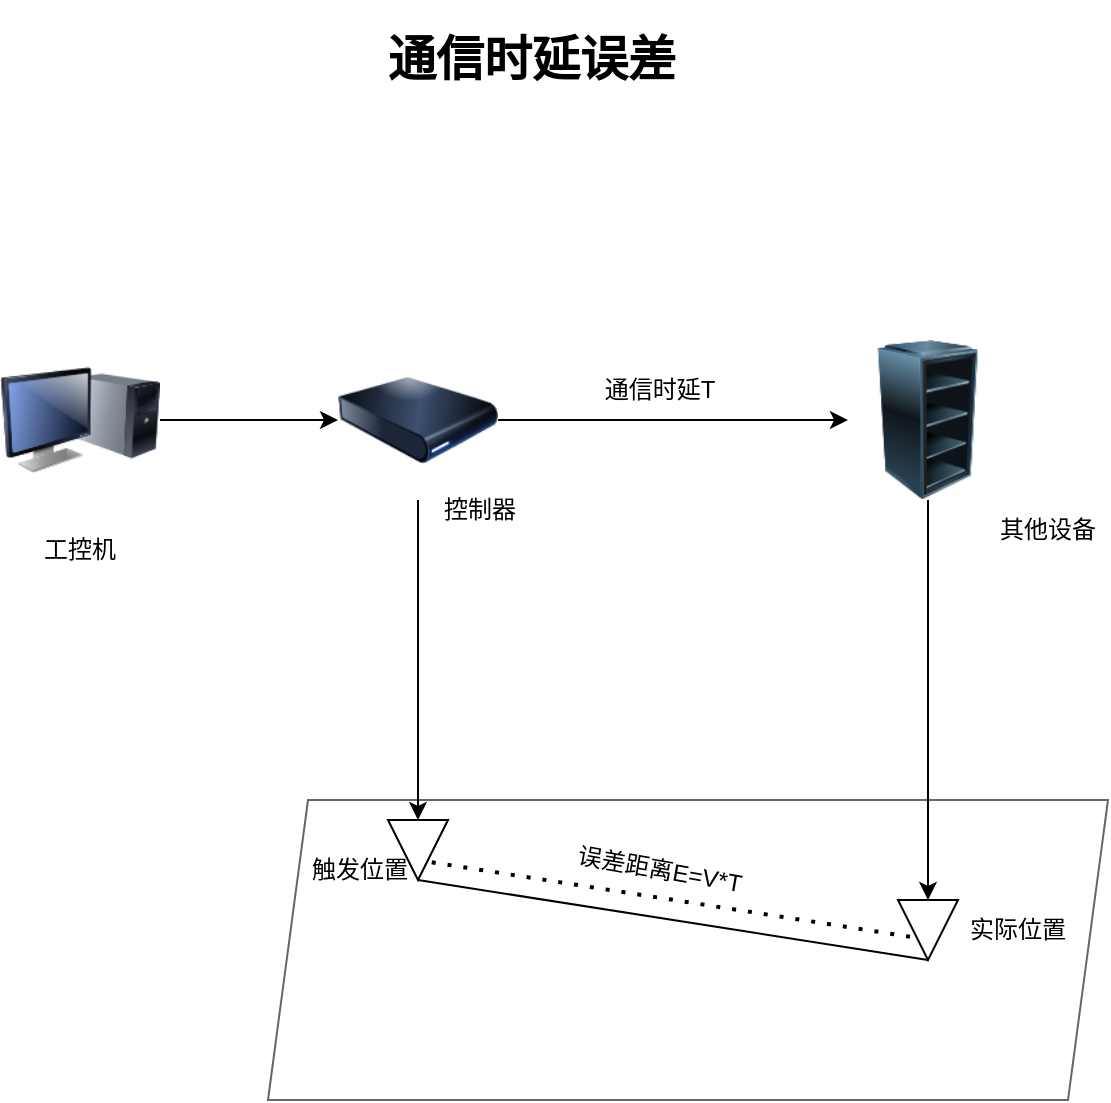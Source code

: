 <mxfile version="21.5.0" type="github">
  <diagram name="第 1 页" id="YSEcBhMwiY3fUkA75Q5k">
    <mxGraphModel dx="1185" dy="610" grid="1" gridSize="10" guides="1" tooltips="1" connect="1" arrows="1" fold="1" page="1" pageScale="1" pageWidth="827" pageHeight="1169" math="0" shadow="0">
      <root>
        <mxCell id="0" />
        <mxCell id="1" parent="0" />
        <mxCell id="CyWju0glcFpblsCp5NvN-33" value="" style="shape=parallelogram;perimeter=parallelogramPerimeter;whiteSpace=wrap;html=1;fixedSize=1;direction=east;opacity=60;" vertex="1" parent="1">
          <mxGeometry x="264" y="420" width="420" height="150" as="geometry" />
        </mxCell>
        <mxCell id="CyWju0glcFpblsCp5NvN-1" value="&lt;h1&gt;通信时延误差&lt;/h1&gt;" style="text;html=1;strokeColor=none;fillColor=none;spacing=5;spacingTop=-20;whiteSpace=wrap;overflow=hidden;rounded=0;" vertex="1" parent="1">
          <mxGeometry x="319" y="30" width="190" height="120" as="geometry" />
        </mxCell>
        <mxCell id="CyWju0glcFpblsCp5NvN-2" value="触发位置" style="text;html=1;strokeColor=none;fillColor=none;align=center;verticalAlign=middle;whiteSpace=wrap;rounded=0;" vertex="1" parent="1">
          <mxGeometry x="280" y="440" width="60" height="30" as="geometry" />
        </mxCell>
        <mxCell id="CyWju0glcFpblsCp5NvN-5" value="" style="triangle;whiteSpace=wrap;html=1;direction=south;" vertex="1" parent="1">
          <mxGeometry x="324" y="430" width="30" height="30" as="geometry" />
        </mxCell>
        <mxCell id="CyWju0glcFpblsCp5NvN-6" value="" style="endArrow=none;dashed=1;html=1;dashPattern=1 3;strokeWidth=2;rounded=0;entryX=0.629;entryY=0.695;entryDx=0;entryDy=0;exitX=0.705;exitY=0.271;exitDx=0;exitDy=0;exitPerimeter=0;entryPerimeter=0;" edge="1" parent="1" source="CyWju0glcFpblsCp5NvN-5" target="CyWju0glcFpblsCp5NvN-7">
          <mxGeometry width="50" height="50" relative="1" as="geometry">
            <mxPoint x="390" y="410" as="sourcePoint" />
            <mxPoint x="570" y="410" as="targetPoint" />
          </mxGeometry>
        </mxCell>
        <mxCell id="CyWju0glcFpblsCp5NvN-7" value="" style="triangle;whiteSpace=wrap;html=1;direction=south;" vertex="1" parent="1">
          <mxGeometry x="579" y="470" width="30" height="30" as="geometry" />
        </mxCell>
        <mxCell id="CyWju0glcFpblsCp5NvN-16" style="edgeStyle=orthogonalEdgeStyle;rounded=0;orthogonalLoop=1;jettySize=auto;html=1;" edge="1" parent="1" source="CyWju0glcFpblsCp5NvN-13" target="CyWju0glcFpblsCp5NvN-14">
          <mxGeometry relative="1" as="geometry" />
        </mxCell>
        <mxCell id="CyWju0glcFpblsCp5NvN-13" value="" style="image;html=1;image=img/lib/clip_art/computers/Monitor_Tower_128x128.png" vertex="1" parent="1">
          <mxGeometry x="130" y="190" width="80" height="80" as="geometry" />
        </mxCell>
        <mxCell id="CyWju0glcFpblsCp5NvN-18" style="edgeStyle=orthogonalEdgeStyle;rounded=0;orthogonalLoop=1;jettySize=auto;html=1;" edge="1" parent="1" source="CyWju0glcFpblsCp5NvN-14" target="CyWju0glcFpblsCp5NvN-17">
          <mxGeometry relative="1" as="geometry">
            <mxPoint x="500" y="230" as="targetPoint" />
          </mxGeometry>
        </mxCell>
        <mxCell id="CyWju0glcFpblsCp5NvN-26" style="edgeStyle=orthogonalEdgeStyle;rounded=0;orthogonalLoop=1;jettySize=auto;html=1;" edge="1" parent="1" source="CyWju0glcFpblsCp5NvN-14" target="CyWju0glcFpblsCp5NvN-5">
          <mxGeometry relative="1" as="geometry" />
        </mxCell>
        <mxCell id="CyWju0glcFpblsCp5NvN-14" value="" style="image;html=1;image=img/lib/clip_art/computers/Harddrive_128x128.png" vertex="1" parent="1">
          <mxGeometry x="299" y="190" width="80" height="80" as="geometry" />
        </mxCell>
        <mxCell id="CyWju0glcFpblsCp5NvN-27" style="edgeStyle=orthogonalEdgeStyle;rounded=0;orthogonalLoop=1;jettySize=auto;html=1;" edge="1" parent="1" source="CyWju0glcFpblsCp5NvN-17" target="CyWju0glcFpblsCp5NvN-7">
          <mxGeometry relative="1" as="geometry" />
        </mxCell>
        <mxCell id="CyWju0glcFpblsCp5NvN-17" value="" style="image;html=1;image=img/lib/clip_art/computers/Server_Rack_Empty_128x128.png" vertex="1" parent="1">
          <mxGeometry x="554" y="190" width="80" height="80" as="geometry" />
        </mxCell>
        <mxCell id="CyWju0glcFpblsCp5NvN-19" value="工控机" style="text;html=1;strokeColor=none;fillColor=none;align=center;verticalAlign=middle;whiteSpace=wrap;rounded=0;" vertex="1" parent="1">
          <mxGeometry x="140" y="280" width="60" height="30" as="geometry" />
        </mxCell>
        <mxCell id="CyWju0glcFpblsCp5NvN-20" value="控制器" style="text;html=1;strokeColor=none;fillColor=none;align=center;verticalAlign=middle;whiteSpace=wrap;rounded=0;" vertex="1" parent="1">
          <mxGeometry x="340" y="260" width="60" height="30" as="geometry" />
        </mxCell>
        <mxCell id="CyWju0glcFpblsCp5NvN-21" value="其他设备" style="text;html=1;strokeColor=none;fillColor=none;align=center;verticalAlign=middle;whiteSpace=wrap;rounded=0;" vertex="1" parent="1">
          <mxGeometry x="624" y="270" width="60" height="30" as="geometry" />
        </mxCell>
        <mxCell id="CyWju0glcFpblsCp5NvN-22" value="通信时延T" style="text;html=1;strokeColor=none;fillColor=none;align=center;verticalAlign=middle;whiteSpace=wrap;rounded=0;" vertex="1" parent="1">
          <mxGeometry x="430" y="200" width="60" height="30" as="geometry" />
        </mxCell>
        <mxCell id="CyWju0glcFpblsCp5NvN-29" value="误差距离E=V*T" style="text;html=1;strokeColor=none;fillColor=none;align=center;verticalAlign=middle;whiteSpace=wrap;rounded=0;rotation=10;" vertex="1" parent="1">
          <mxGeometry x="410" y="440" width="100" height="30" as="geometry" />
        </mxCell>
        <mxCell id="CyWju0glcFpblsCp5NvN-30" value="实际位置" style="text;html=1;strokeColor=none;fillColor=none;align=center;verticalAlign=middle;whiteSpace=wrap;rounded=0;" vertex="1" parent="1">
          <mxGeometry x="609" y="470" width="60" height="30" as="geometry" />
        </mxCell>
        <mxCell id="CyWju0glcFpblsCp5NvN-34" value="" style="endArrow=none;html=1;rounded=0;exitX=1;exitY=0.5;exitDx=0;exitDy=0;entryX=1;entryY=0.5;entryDx=0;entryDy=0;" edge="1" parent="1" source="CyWju0glcFpblsCp5NvN-5" target="CyWju0glcFpblsCp5NvN-7">
          <mxGeometry width="50" height="50" relative="1" as="geometry">
            <mxPoint x="414" y="460" as="sourcePoint" />
            <mxPoint x="464" y="510" as="targetPoint" />
          </mxGeometry>
        </mxCell>
      </root>
    </mxGraphModel>
  </diagram>
</mxfile>
